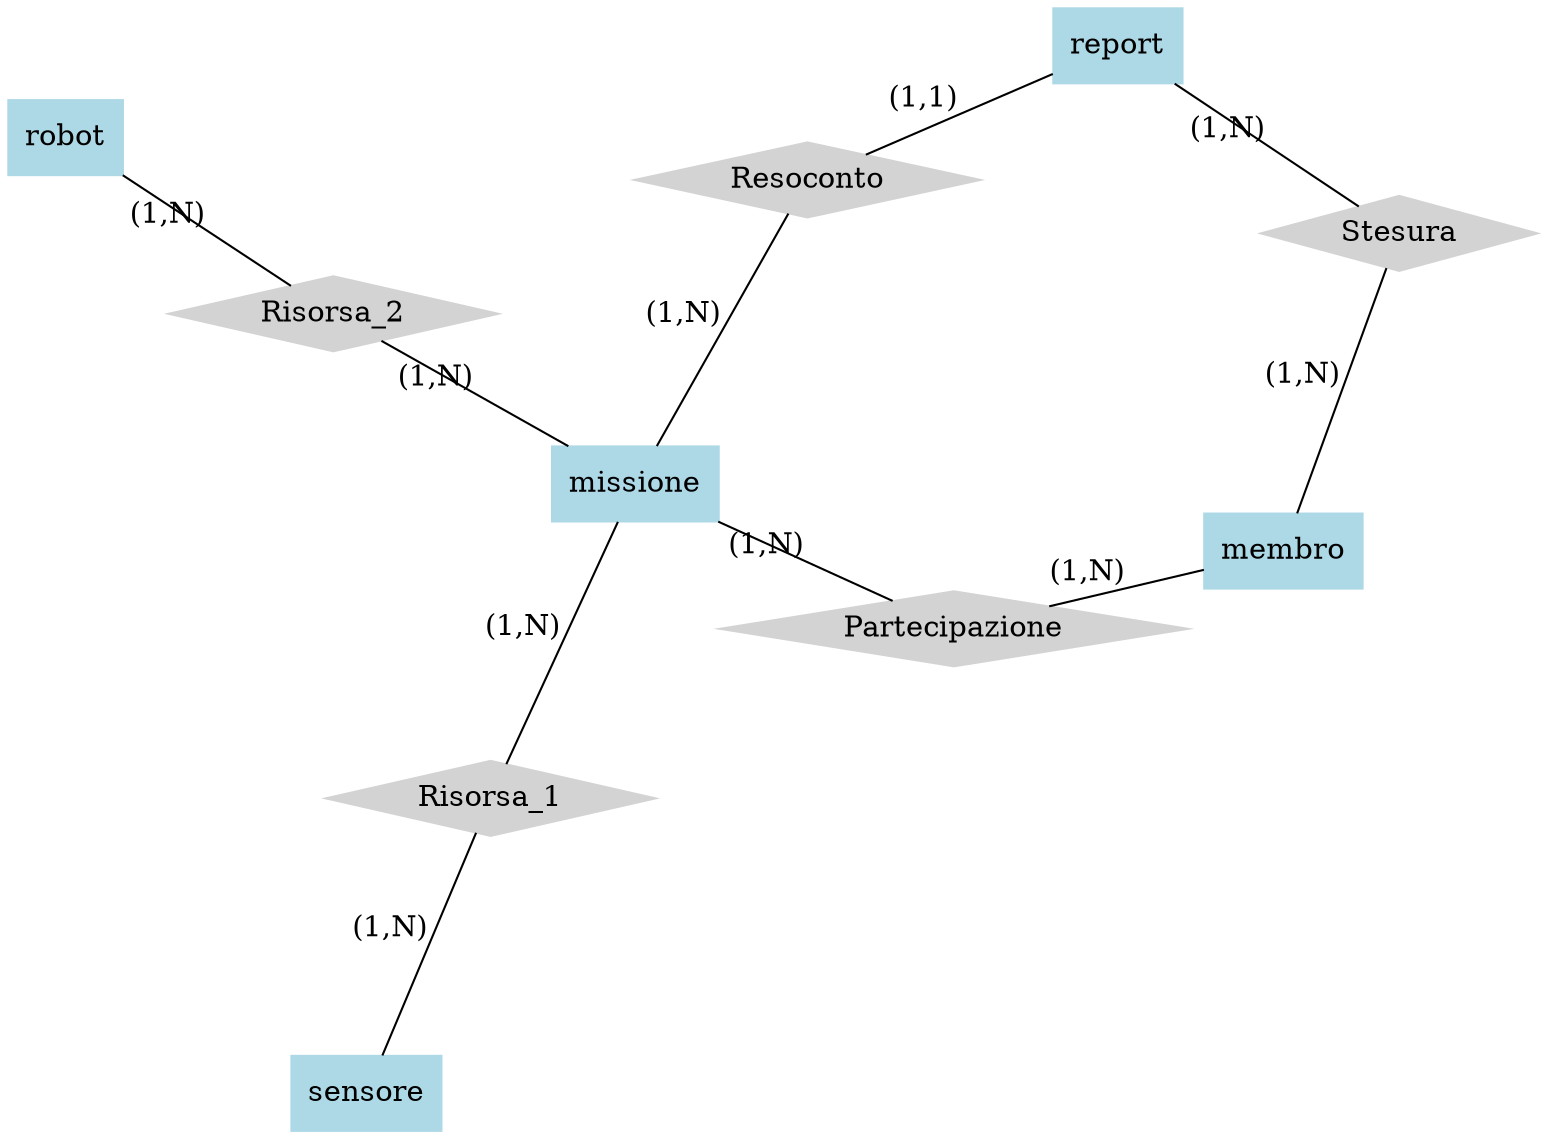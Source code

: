 graph ER {
    layout=neato;
    overlap=false;
    missione[shape="box", style=filled, color="lightblue"];
    membro[shape="box", style=filled, color="lightblue"];
    sensore[shape="box", style=filled, color="lightblue"];
    robot[shape="box", style=filled, color="lightblue"];
    report[shape="box", style=filled, color="lightblue"];
    Resoconto[shape="diamond", style=filled, color="lightgray"];
    missione -- Resoconto[label="(1,N)"];
    Resoconto -- report[label="(1,1)"];
    Stesura[shape="diamond", style=filled, color="lightgray"];
    membro -- Stesura[label="(1,N)"];
    Stesura -- report[label="(1,N)"];
    Partecipazione[shape="diamond", style=filled, color="lightgray"];
    missione -- Partecipazione[label="(1,N)"];
    Partecipazione -- membro[label="(1,N)"];
    Risorsa_1[shape="diamond", style=filled, color="lightgray"];
    missione -- Risorsa_1[label="(1,N)"];
    Risorsa_1 -- sensore[label="(1,N)"];
    Risorsa_2[shape="diamond", style=filled, color="lightgray"];
    missione -- Risorsa_2[label="(1,N)"];
    Risorsa_2 -- robot[label="(1,N)"];
}
